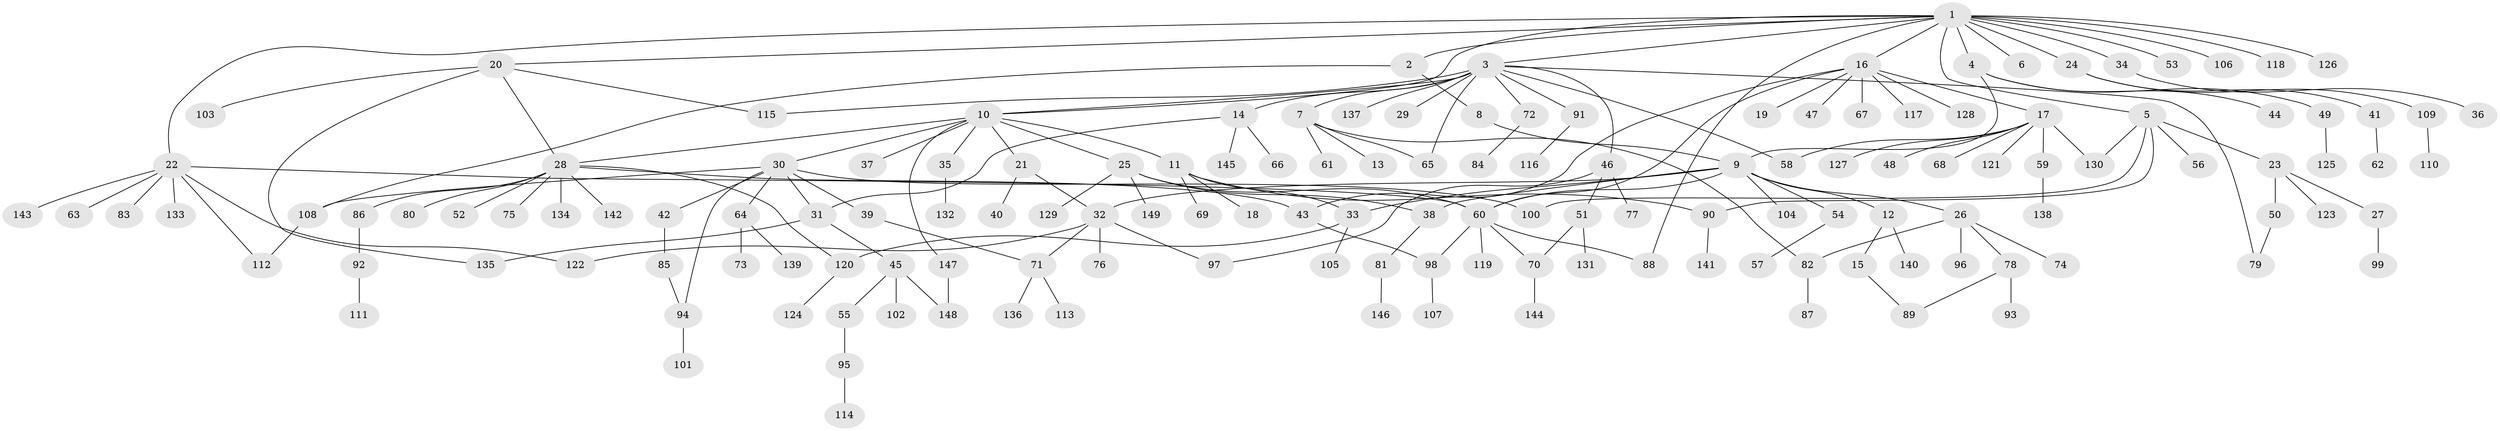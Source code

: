 // Generated by graph-tools (version 1.1) at 2025/14/03/09/25 04:14:47]
// undirected, 149 vertices, 180 edges
graph export_dot {
graph [start="1"]
  node [color=gray90,style=filled];
  1;
  2;
  3;
  4;
  5;
  6;
  7;
  8;
  9;
  10;
  11;
  12;
  13;
  14;
  15;
  16;
  17;
  18;
  19;
  20;
  21;
  22;
  23;
  24;
  25;
  26;
  27;
  28;
  29;
  30;
  31;
  32;
  33;
  34;
  35;
  36;
  37;
  38;
  39;
  40;
  41;
  42;
  43;
  44;
  45;
  46;
  47;
  48;
  49;
  50;
  51;
  52;
  53;
  54;
  55;
  56;
  57;
  58;
  59;
  60;
  61;
  62;
  63;
  64;
  65;
  66;
  67;
  68;
  69;
  70;
  71;
  72;
  73;
  74;
  75;
  76;
  77;
  78;
  79;
  80;
  81;
  82;
  83;
  84;
  85;
  86;
  87;
  88;
  89;
  90;
  91;
  92;
  93;
  94;
  95;
  96;
  97;
  98;
  99;
  100;
  101;
  102;
  103;
  104;
  105;
  106;
  107;
  108;
  109;
  110;
  111;
  112;
  113;
  114;
  115;
  116;
  117;
  118;
  119;
  120;
  121;
  122;
  123;
  124;
  125;
  126;
  127;
  128;
  129;
  130;
  131;
  132;
  133;
  134;
  135;
  136;
  137;
  138;
  139;
  140;
  141;
  142;
  143;
  144;
  145;
  146;
  147;
  148;
  149;
  1 -- 2;
  1 -- 3;
  1 -- 4;
  1 -- 5;
  1 -- 6;
  1 -- 10;
  1 -- 16;
  1 -- 20;
  1 -- 22;
  1 -- 24;
  1 -- 34;
  1 -- 53;
  1 -- 88;
  1 -- 106;
  1 -- 118;
  1 -- 126;
  2 -- 8;
  2 -- 108;
  3 -- 7;
  3 -- 10;
  3 -- 14;
  3 -- 29;
  3 -- 46;
  3 -- 58;
  3 -- 65;
  3 -- 72;
  3 -- 79;
  3 -- 91;
  3 -- 115;
  3 -- 137;
  4 -- 9;
  4 -- 44;
  4 -- 49;
  5 -- 23;
  5 -- 56;
  5 -- 90;
  5 -- 100;
  5 -- 130;
  7 -- 13;
  7 -- 61;
  7 -- 65;
  7 -- 82;
  8 -- 9;
  9 -- 12;
  9 -- 26;
  9 -- 32;
  9 -- 33;
  9 -- 38;
  9 -- 54;
  9 -- 60;
  9 -- 104;
  10 -- 11;
  10 -- 21;
  10 -- 25;
  10 -- 28;
  10 -- 30;
  10 -- 35;
  10 -- 37;
  10 -- 147;
  11 -- 18;
  11 -- 33;
  11 -- 69;
  11 -- 90;
  12 -- 15;
  12 -- 140;
  14 -- 31;
  14 -- 66;
  14 -- 145;
  15 -- 89;
  16 -- 17;
  16 -- 19;
  16 -- 43;
  16 -- 47;
  16 -- 60;
  16 -- 67;
  16 -- 117;
  16 -- 128;
  17 -- 48;
  17 -- 58;
  17 -- 59;
  17 -- 68;
  17 -- 121;
  17 -- 127;
  17 -- 130;
  20 -- 28;
  20 -- 103;
  20 -- 115;
  20 -- 135;
  21 -- 32;
  21 -- 40;
  22 -- 60;
  22 -- 63;
  22 -- 83;
  22 -- 112;
  22 -- 122;
  22 -- 133;
  22 -- 143;
  23 -- 27;
  23 -- 50;
  23 -- 123;
  24 -- 41;
  24 -- 109;
  25 -- 38;
  25 -- 60;
  25 -- 129;
  25 -- 149;
  26 -- 74;
  26 -- 78;
  26 -- 82;
  26 -- 96;
  27 -- 99;
  28 -- 43;
  28 -- 52;
  28 -- 75;
  28 -- 80;
  28 -- 86;
  28 -- 120;
  28 -- 134;
  28 -- 142;
  30 -- 31;
  30 -- 39;
  30 -- 42;
  30 -- 64;
  30 -- 94;
  30 -- 100;
  30 -- 108;
  31 -- 45;
  31 -- 135;
  32 -- 71;
  32 -- 76;
  32 -- 97;
  32 -- 122;
  33 -- 105;
  33 -- 120;
  34 -- 36;
  35 -- 132;
  38 -- 81;
  39 -- 71;
  41 -- 62;
  42 -- 85;
  43 -- 98;
  45 -- 55;
  45 -- 102;
  45 -- 148;
  46 -- 51;
  46 -- 77;
  46 -- 97;
  49 -- 125;
  50 -- 79;
  51 -- 70;
  51 -- 131;
  54 -- 57;
  55 -- 95;
  59 -- 138;
  60 -- 70;
  60 -- 88;
  60 -- 98;
  60 -- 119;
  64 -- 73;
  64 -- 139;
  70 -- 144;
  71 -- 113;
  71 -- 136;
  72 -- 84;
  78 -- 89;
  78 -- 93;
  81 -- 146;
  82 -- 87;
  85 -- 94;
  86 -- 92;
  90 -- 141;
  91 -- 116;
  92 -- 111;
  94 -- 101;
  95 -- 114;
  98 -- 107;
  108 -- 112;
  109 -- 110;
  120 -- 124;
  147 -- 148;
}

